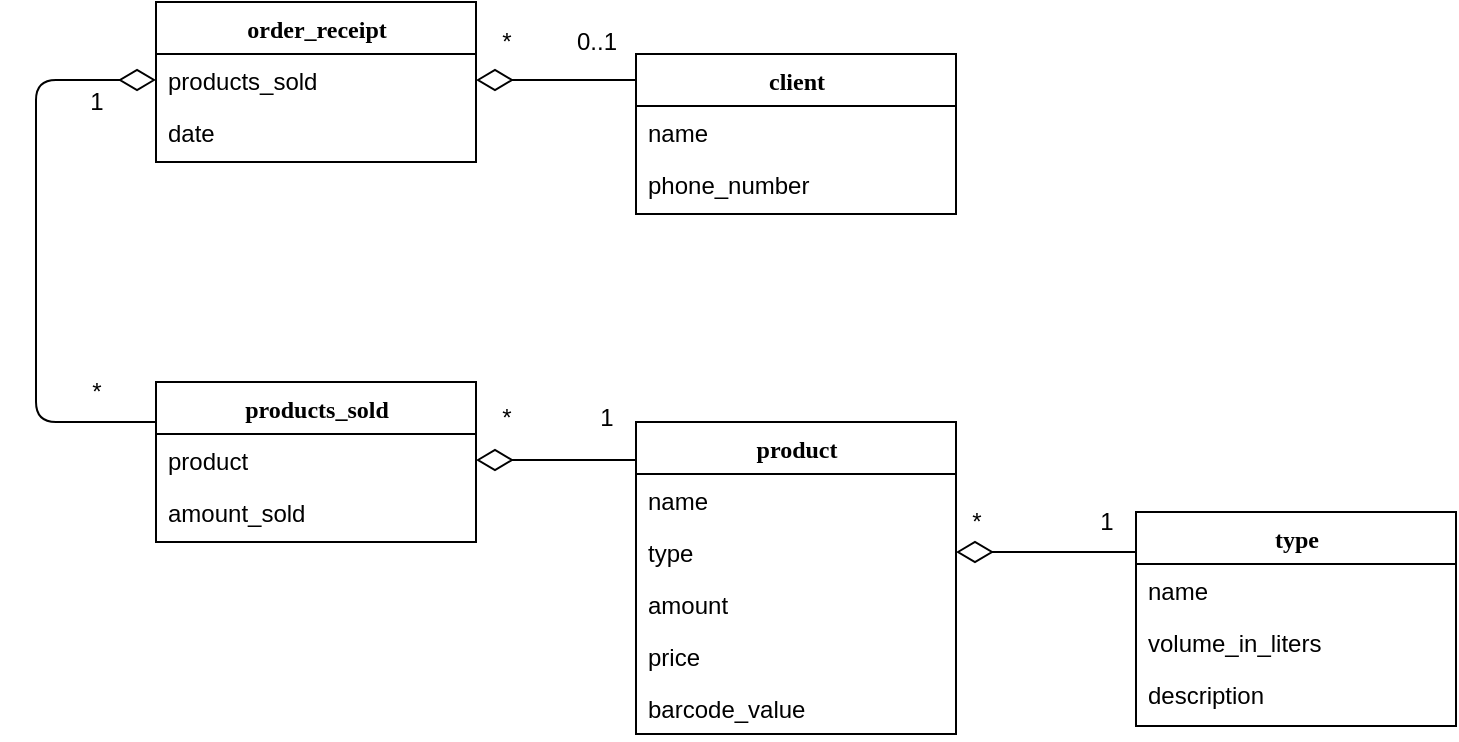 <mxfile version="20.4.0" type="device"><diagram name="Page-1" id="9f46799a-70d6-7492-0946-bef42562c5a5"><mxGraphModel dx="1422" dy="752" grid="1" gridSize="10" guides="1" tooltips="1" connect="1" arrows="1" fold="1" page="1" pageScale="1" pageWidth="1100" pageHeight="850" background="none" math="0" shadow="0"><root><mxCell id="0"/><mxCell id="1" parent="0"/><mxCell id="vJSywBXsBDDC7PegNd76-1" value="product" style="swimlane;html=1;fontStyle=1;align=center;verticalAlign=top;childLayout=stackLayout;horizontal=1;startSize=26;horizontalStack=0;resizeParent=1;resizeLast=0;collapsible=1;marginBottom=0;swimlaneFillColor=#ffffff;rounded=0;shadow=0;comic=0;labelBackgroundColor=none;strokeWidth=1;fillColor=none;fontFamily=Verdana;fontSize=12" parent="1" vertex="1"><mxGeometry x="330" y="240" width="160" height="156" as="geometry"/></mxCell><mxCell id="vJSywBXsBDDC7PegNd76-2" value="name" style="text;html=1;strokeColor=none;fillColor=none;align=left;verticalAlign=top;spacingLeft=4;spacingRight=4;whiteSpace=wrap;overflow=hidden;rotatable=0;points=[[0,0.5],[1,0.5]];portConstraint=eastwest;" parent="vJSywBXsBDDC7PegNd76-1" vertex="1"><mxGeometry y="26" width="160" height="26" as="geometry"/></mxCell><mxCell id="vJSywBXsBDDC7PegNd76-3" value="type" style="text;html=1;strokeColor=none;fillColor=none;align=left;verticalAlign=top;spacingLeft=4;spacingRight=4;whiteSpace=wrap;overflow=hidden;rotatable=0;points=[[0,0.5],[1,0.5]];portConstraint=eastwest;" parent="vJSywBXsBDDC7PegNd76-1" vertex="1"><mxGeometry y="52" width="160" height="26" as="geometry"/></mxCell><mxCell id="vJSywBXsBDDC7PegNd76-4" value="amount" style="text;html=1;strokeColor=none;fillColor=none;align=left;verticalAlign=top;spacingLeft=4;spacingRight=4;whiteSpace=wrap;overflow=hidden;rotatable=0;points=[[0,0.5],[1,0.5]];portConstraint=eastwest;" parent="vJSywBXsBDDC7PegNd76-1" vertex="1"><mxGeometry y="78" width="160" height="26" as="geometry"/></mxCell><mxCell id="vJSywBXsBDDC7PegNd76-5" value="price" style="text;html=1;strokeColor=none;fillColor=none;align=left;verticalAlign=top;spacingLeft=4;spacingRight=4;whiteSpace=wrap;overflow=hidden;rotatable=0;points=[[0,0.5],[1,0.5]];portConstraint=eastwest;" parent="vJSywBXsBDDC7PegNd76-1" vertex="1"><mxGeometry y="104" width="160" height="26" as="geometry"/></mxCell><mxCell id="vJSywBXsBDDC7PegNd76-13" value="barcode_value" style="text;html=1;strokeColor=none;fillColor=none;align=left;verticalAlign=top;spacingLeft=4;spacingRight=4;whiteSpace=wrap;overflow=hidden;rotatable=0;points=[[0,0.5],[1,0.5]];portConstraint=eastwest;" parent="vJSywBXsBDDC7PegNd76-1" vertex="1"><mxGeometry y="130" width="160" height="26" as="geometry"/></mxCell><mxCell id="vJSywBXsBDDC7PegNd76-9" value="type" style="swimlane;html=1;fontStyle=1;align=center;verticalAlign=top;childLayout=stackLayout;horizontal=1;startSize=26;horizontalStack=0;resizeParent=1;resizeLast=0;collapsible=1;marginBottom=0;swimlaneFillColor=#ffffff;rounded=0;shadow=0;comic=0;labelBackgroundColor=none;strokeWidth=1;fillColor=none;fontFamily=Verdana;fontSize=12" parent="1" vertex="1"><mxGeometry x="580" y="285" width="160" height="107" as="geometry"/></mxCell><mxCell id="vJSywBXsBDDC7PegNd76-10" value="name" style="text;html=1;strokeColor=none;fillColor=none;align=left;verticalAlign=top;spacingLeft=4;spacingRight=4;whiteSpace=wrap;overflow=hidden;rotatable=0;points=[[0,0.5],[1,0.5]];portConstraint=eastwest;" parent="vJSywBXsBDDC7PegNd76-9" vertex="1"><mxGeometry y="26" width="160" height="26" as="geometry"/></mxCell><mxCell id="vJSywBXsBDDC7PegNd76-11" value="volume_in_liters" style="text;html=1;strokeColor=none;fillColor=none;align=left;verticalAlign=top;spacingLeft=4;spacingRight=4;whiteSpace=wrap;overflow=hidden;rotatable=0;points=[[0,0.5],[1,0.5]];portConstraint=eastwest;" parent="vJSywBXsBDDC7PegNd76-9" vertex="1"><mxGeometry y="52" width="160" height="26" as="geometry"/></mxCell><mxCell id="vJSywBXsBDDC7PegNd76-12" value="description" style="text;html=1;strokeColor=none;fillColor=none;align=left;verticalAlign=top;spacingLeft=4;spacingRight=4;whiteSpace=wrap;overflow=hidden;rotatable=0;points=[[0,0.5],[1,0.5]];portConstraint=eastwest;" parent="vJSywBXsBDDC7PegNd76-9" vertex="1"><mxGeometry y="78" width="160" height="26" as="geometry"/></mxCell><mxCell id="vJSywBXsBDDC7PegNd76-14" style="edgeStyle=elbowEdgeStyle;html=1;labelBackgroundColor=none;startFill=0;startSize=8;endArrow=diamondThin;endFill=0;endSize=16;fontFamily=Verdana;fontSize=12;elbow=vertical;entryX=1;entryY=0.5;entryDx=0;entryDy=0;" parent="1" source="vJSywBXsBDDC7PegNd76-9" target="vJSywBXsBDDC7PegNd76-3" edge="1"><mxGeometry relative="1" as="geometry"><mxPoint x="560" y="457" as="sourcePoint"/><mxPoint x="740" y="457" as="targetPoint"/></mxGeometry></mxCell><mxCell id="vJSywBXsBDDC7PegNd76-15" value="*" style="text;html=1;align=center;verticalAlign=middle;resizable=0;points=[];autosize=1;strokeColor=none;fillColor=none;" parent="1" vertex="1"><mxGeometry x="485" y="275" width="30" height="30" as="geometry"/></mxCell><mxCell id="vJSywBXsBDDC7PegNd76-16" value="1" style="text;html=1;align=center;verticalAlign=middle;resizable=0;points=[];autosize=1;strokeColor=none;fillColor=none;" parent="1" vertex="1"><mxGeometry x="550" y="275" width="30" height="30" as="geometry"/></mxCell><mxCell id="vJSywBXsBDDC7PegNd76-17" value="order_receipt" style="swimlane;html=1;fontStyle=1;align=center;verticalAlign=top;childLayout=stackLayout;horizontal=1;startSize=26;horizontalStack=0;resizeParent=1;resizeLast=0;collapsible=1;marginBottom=0;swimlaneFillColor=#ffffff;rounded=0;shadow=0;comic=0;labelBackgroundColor=none;strokeWidth=1;fillColor=none;fontFamily=Verdana;fontSize=12" parent="1" vertex="1"><mxGeometry x="90" y="30" width="160" height="80" as="geometry"/></mxCell><mxCell id="vJSywBXsBDDC7PegNd76-19" value="products_sold" style="text;html=1;strokeColor=none;fillColor=none;align=left;verticalAlign=top;spacingLeft=4;spacingRight=4;whiteSpace=wrap;overflow=hidden;rotatable=0;points=[[0,0.5],[1,0.5]];portConstraint=eastwest;" parent="vJSywBXsBDDC7PegNd76-17" vertex="1"><mxGeometry y="26" width="160" height="26" as="geometry"/></mxCell><mxCell id="vJSywBXsBDDC7PegNd76-20" value="date" style="text;html=1;strokeColor=none;fillColor=none;align=left;verticalAlign=top;spacingLeft=4;spacingRight=4;whiteSpace=wrap;overflow=hidden;rotatable=0;points=[[0,0.5],[1,0.5]];portConstraint=eastwest;" parent="vJSywBXsBDDC7PegNd76-17" vertex="1"><mxGeometry y="52" width="160" height="26" as="geometry"/></mxCell><mxCell id="vJSywBXsBDDC7PegNd76-24" value="products_sold" style="swimlane;html=1;fontStyle=1;align=center;verticalAlign=top;childLayout=stackLayout;horizontal=1;startSize=26;horizontalStack=0;resizeParent=1;resizeLast=0;collapsible=1;marginBottom=0;swimlaneFillColor=#ffffff;rounded=0;shadow=0;comic=0;labelBackgroundColor=none;strokeWidth=1;fillColor=none;fontFamily=Verdana;fontSize=12" parent="1" vertex="1"><mxGeometry x="90" y="220" width="160" height="80" as="geometry"/></mxCell><mxCell id="vJSywBXsBDDC7PegNd76-25" value="product" style="text;html=1;strokeColor=none;fillColor=none;align=left;verticalAlign=top;spacingLeft=4;spacingRight=4;whiteSpace=wrap;overflow=hidden;rotatable=0;points=[[0,0.5],[1,0.5]];portConstraint=eastwest;" parent="vJSywBXsBDDC7PegNd76-24" vertex="1"><mxGeometry y="26" width="160" height="26" as="geometry"/></mxCell><mxCell id="vJSywBXsBDDC7PegNd76-27" value="amount_sold" style="text;html=1;strokeColor=none;fillColor=none;align=left;verticalAlign=top;spacingLeft=4;spacingRight=4;whiteSpace=wrap;overflow=hidden;rotatable=0;points=[[0,0.5],[1,0.5]];portConstraint=eastwest;" parent="vJSywBXsBDDC7PegNd76-24" vertex="1"><mxGeometry y="52" width="160" height="26" as="geometry"/></mxCell><mxCell id="vJSywBXsBDDC7PegNd76-30" style="edgeStyle=elbowEdgeStyle;html=1;labelBackgroundColor=none;startFill=0;startSize=8;endArrow=diamondThin;endFill=0;endSize=16;fontFamily=Verdana;fontSize=12;elbow=vertical;entryX=1;entryY=0.5;entryDx=0;entryDy=0;" parent="1" source="vJSywBXsBDDC7PegNd76-1" target="vJSywBXsBDDC7PegNd76-25" edge="1"><mxGeometry relative="1" as="geometry"><mxPoint x="220" y="340" as="sourcePoint"/><mxPoint x="310" y="340" as="targetPoint"/></mxGeometry></mxCell><mxCell id="vJSywBXsBDDC7PegNd76-31" value="*" style="text;html=1;align=center;verticalAlign=middle;resizable=0;points=[];autosize=1;strokeColor=none;fillColor=none;" parent="1" vertex="1"><mxGeometry x="250" y="223" width="30" height="30" as="geometry"/></mxCell><mxCell id="vJSywBXsBDDC7PegNd76-32" value="1" style="text;html=1;align=center;verticalAlign=middle;resizable=0;points=[];autosize=1;strokeColor=none;fillColor=none;" parent="1" vertex="1"><mxGeometry x="300" y="223" width="30" height="30" as="geometry"/></mxCell><mxCell id="vJSywBXsBDDC7PegNd76-33" style="edgeStyle=elbowEdgeStyle;html=1;labelBackgroundColor=none;startFill=0;startSize=8;endArrow=diamondThin;endFill=0;endSize=16;fontFamily=Verdana;fontSize=12;elbow=vertical;entryX=0;entryY=0.5;entryDx=0;entryDy=0;exitX=0;exitY=0.25;exitDx=0;exitDy=0;" parent="1" source="vJSywBXsBDDC7PegNd76-24" target="vJSywBXsBDDC7PegNd76-19" edge="1"><mxGeometry relative="1" as="geometry"><mxPoint x="110" y="380" as="sourcePoint"/><mxPoint x="30" y="380" as="targetPoint"/><Array as="points"><mxPoint x="30" y="100"/></Array></mxGeometry></mxCell><mxCell id="vJSywBXsBDDC7PegNd76-34" value="1" style="text;html=1;align=center;verticalAlign=middle;resizable=0;points=[];autosize=1;strokeColor=none;fillColor=none;" parent="1" vertex="1"><mxGeometry x="45" y="65" width="30" height="30" as="geometry"/></mxCell><mxCell id="vJSywBXsBDDC7PegNd76-35" value="*" style="text;html=1;align=center;verticalAlign=middle;resizable=0;points=[];autosize=1;strokeColor=none;fillColor=none;" parent="1" vertex="1"><mxGeometry x="45" y="210" width="30" height="30" as="geometry"/></mxCell><mxCell id="vJSywBXsBDDC7PegNd76-36" value="client" style="swimlane;html=1;fontStyle=1;align=center;verticalAlign=top;childLayout=stackLayout;horizontal=1;startSize=26;horizontalStack=0;resizeParent=1;resizeLast=0;collapsible=1;marginBottom=0;swimlaneFillColor=#ffffff;rounded=0;shadow=0;comic=0;labelBackgroundColor=none;strokeWidth=1;fillColor=none;fontFamily=Verdana;fontSize=12" parent="1" vertex="1"><mxGeometry x="330" y="56" width="160" height="80" as="geometry"/></mxCell><mxCell id="vJSywBXsBDDC7PegNd76-37" value="name" style="text;html=1;strokeColor=none;fillColor=none;align=left;verticalAlign=top;spacingLeft=4;spacingRight=4;whiteSpace=wrap;overflow=hidden;rotatable=0;points=[[0,0.5],[1,0.5]];portConstraint=eastwest;" parent="vJSywBXsBDDC7PegNd76-36" vertex="1"><mxGeometry y="26" width="160" height="26" as="geometry"/></mxCell><mxCell id="vJSywBXsBDDC7PegNd76-38" value="phone_number" style="text;html=1;strokeColor=none;fillColor=none;align=left;verticalAlign=top;spacingLeft=4;spacingRight=4;whiteSpace=wrap;overflow=hidden;rotatable=0;points=[[0,0.5],[1,0.5]];portConstraint=eastwest;" parent="vJSywBXsBDDC7PegNd76-36" vertex="1"><mxGeometry y="52" width="160" height="26" as="geometry"/></mxCell><mxCell id="vJSywBXsBDDC7PegNd76-40" style="edgeStyle=elbowEdgeStyle;html=1;labelBackgroundColor=none;startFill=0;startSize=8;endArrow=diamondThin;endFill=0;endSize=16;fontFamily=Verdana;fontSize=12;elbow=vertical;entryX=1;entryY=0.5;entryDx=0;entryDy=0;" parent="1" source="vJSywBXsBDDC7PegNd76-36" edge="1"><mxGeometry relative="1" as="geometry"><mxPoint x="360" y="171" as="sourcePoint"/><mxPoint x="250" y="69" as="targetPoint"/></mxGeometry></mxCell><mxCell id="vJSywBXsBDDC7PegNd76-41" value="*" style="text;html=1;align=center;verticalAlign=middle;resizable=0;points=[];autosize=1;strokeColor=none;fillColor=none;" parent="1" vertex="1"><mxGeometry x="250" y="35" width="30" height="30" as="geometry"/></mxCell><mxCell id="vJSywBXsBDDC7PegNd76-42" value="0..1" style="text;html=1;align=center;verticalAlign=middle;resizable=0;points=[];autosize=1;strokeColor=none;fillColor=none;" parent="1" vertex="1"><mxGeometry x="290" y="35" width="40" height="30" as="geometry"/></mxCell></root></mxGraphModel></diagram></mxfile>